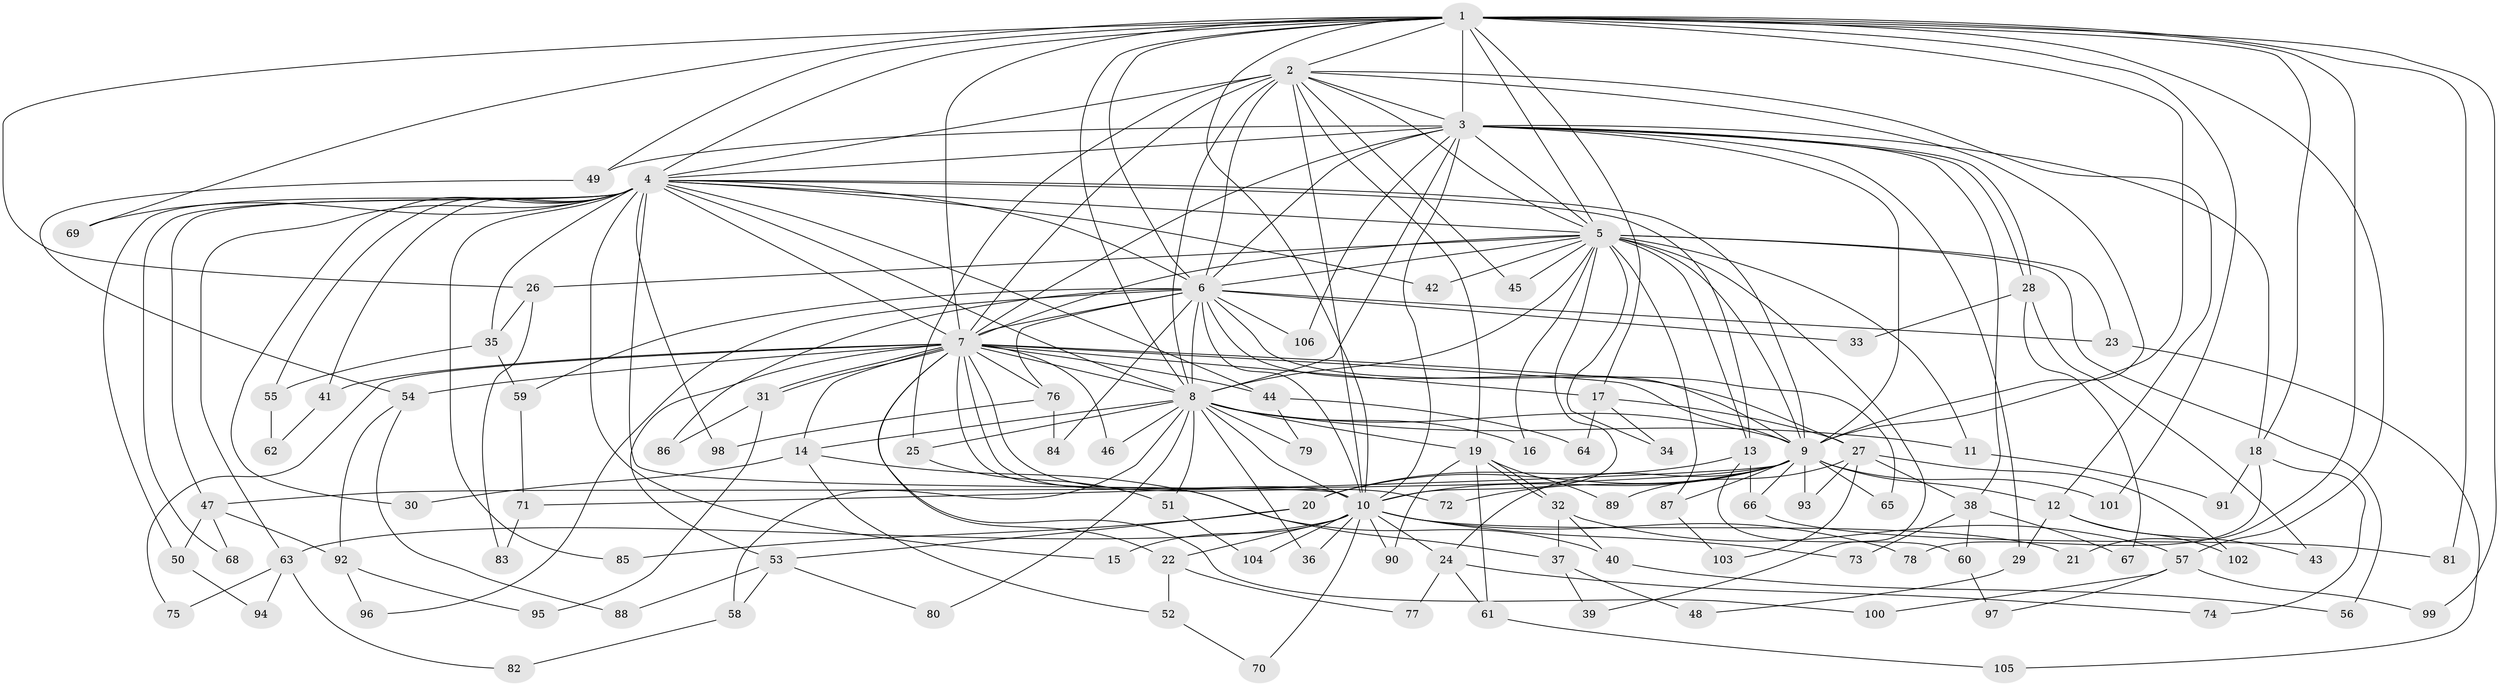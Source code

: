 // coarse degree distribution, {20: 0.025974025974025976, 10: 0.025974025974025976, 21: 0.012987012987012988, 16: 0.012987012987012988, 27: 0.012987012987012988, 17: 0.012987012987012988, 19: 0.012987012987012988, 18: 0.012987012987012988, 3: 0.18181818181818182, 5: 0.09090909090909091, 6: 0.012987012987012988, 2: 0.42857142857142855, 7: 0.025974025974025976, 4: 0.11688311688311688, 1: 0.012987012987012988}
// Generated by graph-tools (version 1.1) at 2025/41/03/06/25 10:41:40]
// undirected, 106 vertices, 237 edges
graph export_dot {
graph [start="1"]
  node [color=gray90,style=filled];
  1;
  2;
  3;
  4;
  5;
  6;
  7;
  8;
  9;
  10;
  11;
  12;
  13;
  14;
  15;
  16;
  17;
  18;
  19;
  20;
  21;
  22;
  23;
  24;
  25;
  26;
  27;
  28;
  29;
  30;
  31;
  32;
  33;
  34;
  35;
  36;
  37;
  38;
  39;
  40;
  41;
  42;
  43;
  44;
  45;
  46;
  47;
  48;
  49;
  50;
  51;
  52;
  53;
  54;
  55;
  56;
  57;
  58;
  59;
  60;
  61;
  62;
  63;
  64;
  65;
  66;
  67;
  68;
  69;
  70;
  71;
  72;
  73;
  74;
  75;
  76;
  77;
  78;
  79;
  80;
  81;
  82;
  83;
  84;
  85;
  86;
  87;
  88;
  89;
  90;
  91;
  92;
  93;
  94;
  95;
  96;
  97;
  98;
  99;
  100;
  101;
  102;
  103;
  104;
  105;
  106;
  1 -- 2;
  1 -- 3;
  1 -- 4;
  1 -- 5;
  1 -- 6;
  1 -- 7;
  1 -- 8;
  1 -- 9;
  1 -- 10;
  1 -- 17;
  1 -- 18;
  1 -- 21;
  1 -- 26;
  1 -- 49;
  1 -- 57;
  1 -- 69;
  1 -- 81;
  1 -- 99;
  1 -- 101;
  2 -- 3;
  2 -- 4;
  2 -- 5;
  2 -- 6;
  2 -- 7;
  2 -- 8;
  2 -- 9;
  2 -- 10;
  2 -- 12;
  2 -- 19;
  2 -- 25;
  2 -- 45;
  3 -- 4;
  3 -- 5;
  3 -- 6;
  3 -- 7;
  3 -- 8;
  3 -- 9;
  3 -- 10;
  3 -- 18;
  3 -- 28;
  3 -- 28;
  3 -- 29;
  3 -- 38;
  3 -- 49;
  3 -- 106;
  4 -- 5;
  4 -- 6;
  4 -- 7;
  4 -- 8;
  4 -- 9;
  4 -- 10;
  4 -- 13;
  4 -- 15;
  4 -- 30;
  4 -- 35;
  4 -- 41;
  4 -- 42;
  4 -- 44;
  4 -- 47;
  4 -- 50;
  4 -- 55;
  4 -- 63;
  4 -- 68;
  4 -- 69;
  4 -- 85;
  4 -- 98;
  5 -- 6;
  5 -- 7;
  5 -- 8;
  5 -- 9;
  5 -- 10;
  5 -- 11;
  5 -- 13;
  5 -- 16;
  5 -- 23;
  5 -- 26;
  5 -- 34;
  5 -- 39;
  5 -- 42;
  5 -- 45;
  5 -- 56;
  5 -- 87;
  6 -- 7;
  6 -- 8;
  6 -- 9;
  6 -- 10;
  6 -- 23;
  6 -- 33;
  6 -- 59;
  6 -- 65;
  6 -- 76;
  6 -- 84;
  6 -- 86;
  6 -- 96;
  6 -- 106;
  7 -- 8;
  7 -- 9;
  7 -- 10;
  7 -- 14;
  7 -- 17;
  7 -- 22;
  7 -- 27;
  7 -- 31;
  7 -- 31;
  7 -- 37;
  7 -- 41;
  7 -- 44;
  7 -- 46;
  7 -- 53;
  7 -- 54;
  7 -- 72;
  7 -- 75;
  7 -- 76;
  7 -- 100;
  8 -- 9;
  8 -- 10;
  8 -- 11;
  8 -- 14;
  8 -- 16;
  8 -- 19;
  8 -- 25;
  8 -- 36;
  8 -- 46;
  8 -- 51;
  8 -- 58;
  8 -- 79;
  8 -- 80;
  9 -- 10;
  9 -- 12;
  9 -- 20;
  9 -- 24;
  9 -- 47;
  9 -- 65;
  9 -- 66;
  9 -- 71;
  9 -- 72;
  9 -- 87;
  9 -- 93;
  9 -- 101;
  10 -- 15;
  10 -- 21;
  10 -- 22;
  10 -- 24;
  10 -- 36;
  10 -- 63;
  10 -- 70;
  10 -- 73;
  10 -- 78;
  10 -- 90;
  10 -- 104;
  11 -- 91;
  12 -- 29;
  12 -- 43;
  12 -- 102;
  13 -- 20;
  13 -- 60;
  13 -- 66;
  14 -- 30;
  14 -- 40;
  14 -- 52;
  17 -- 27;
  17 -- 34;
  17 -- 64;
  18 -- 74;
  18 -- 78;
  18 -- 91;
  19 -- 32;
  19 -- 32;
  19 -- 61;
  19 -- 89;
  19 -- 90;
  20 -- 53;
  20 -- 85;
  22 -- 52;
  22 -- 77;
  23 -- 105;
  24 -- 61;
  24 -- 74;
  24 -- 77;
  25 -- 51;
  26 -- 35;
  26 -- 83;
  27 -- 38;
  27 -- 89;
  27 -- 93;
  27 -- 102;
  27 -- 103;
  28 -- 33;
  28 -- 43;
  28 -- 67;
  29 -- 48;
  31 -- 86;
  31 -- 95;
  32 -- 37;
  32 -- 40;
  32 -- 57;
  35 -- 55;
  35 -- 59;
  37 -- 39;
  37 -- 48;
  38 -- 60;
  38 -- 67;
  38 -- 73;
  40 -- 56;
  41 -- 62;
  44 -- 64;
  44 -- 79;
  47 -- 50;
  47 -- 68;
  47 -- 92;
  49 -- 54;
  50 -- 94;
  51 -- 104;
  52 -- 70;
  53 -- 58;
  53 -- 80;
  53 -- 88;
  54 -- 88;
  54 -- 92;
  55 -- 62;
  57 -- 97;
  57 -- 99;
  57 -- 100;
  58 -- 82;
  59 -- 71;
  60 -- 97;
  61 -- 105;
  63 -- 75;
  63 -- 82;
  63 -- 94;
  66 -- 81;
  71 -- 83;
  76 -- 84;
  76 -- 98;
  87 -- 103;
  92 -- 95;
  92 -- 96;
}
